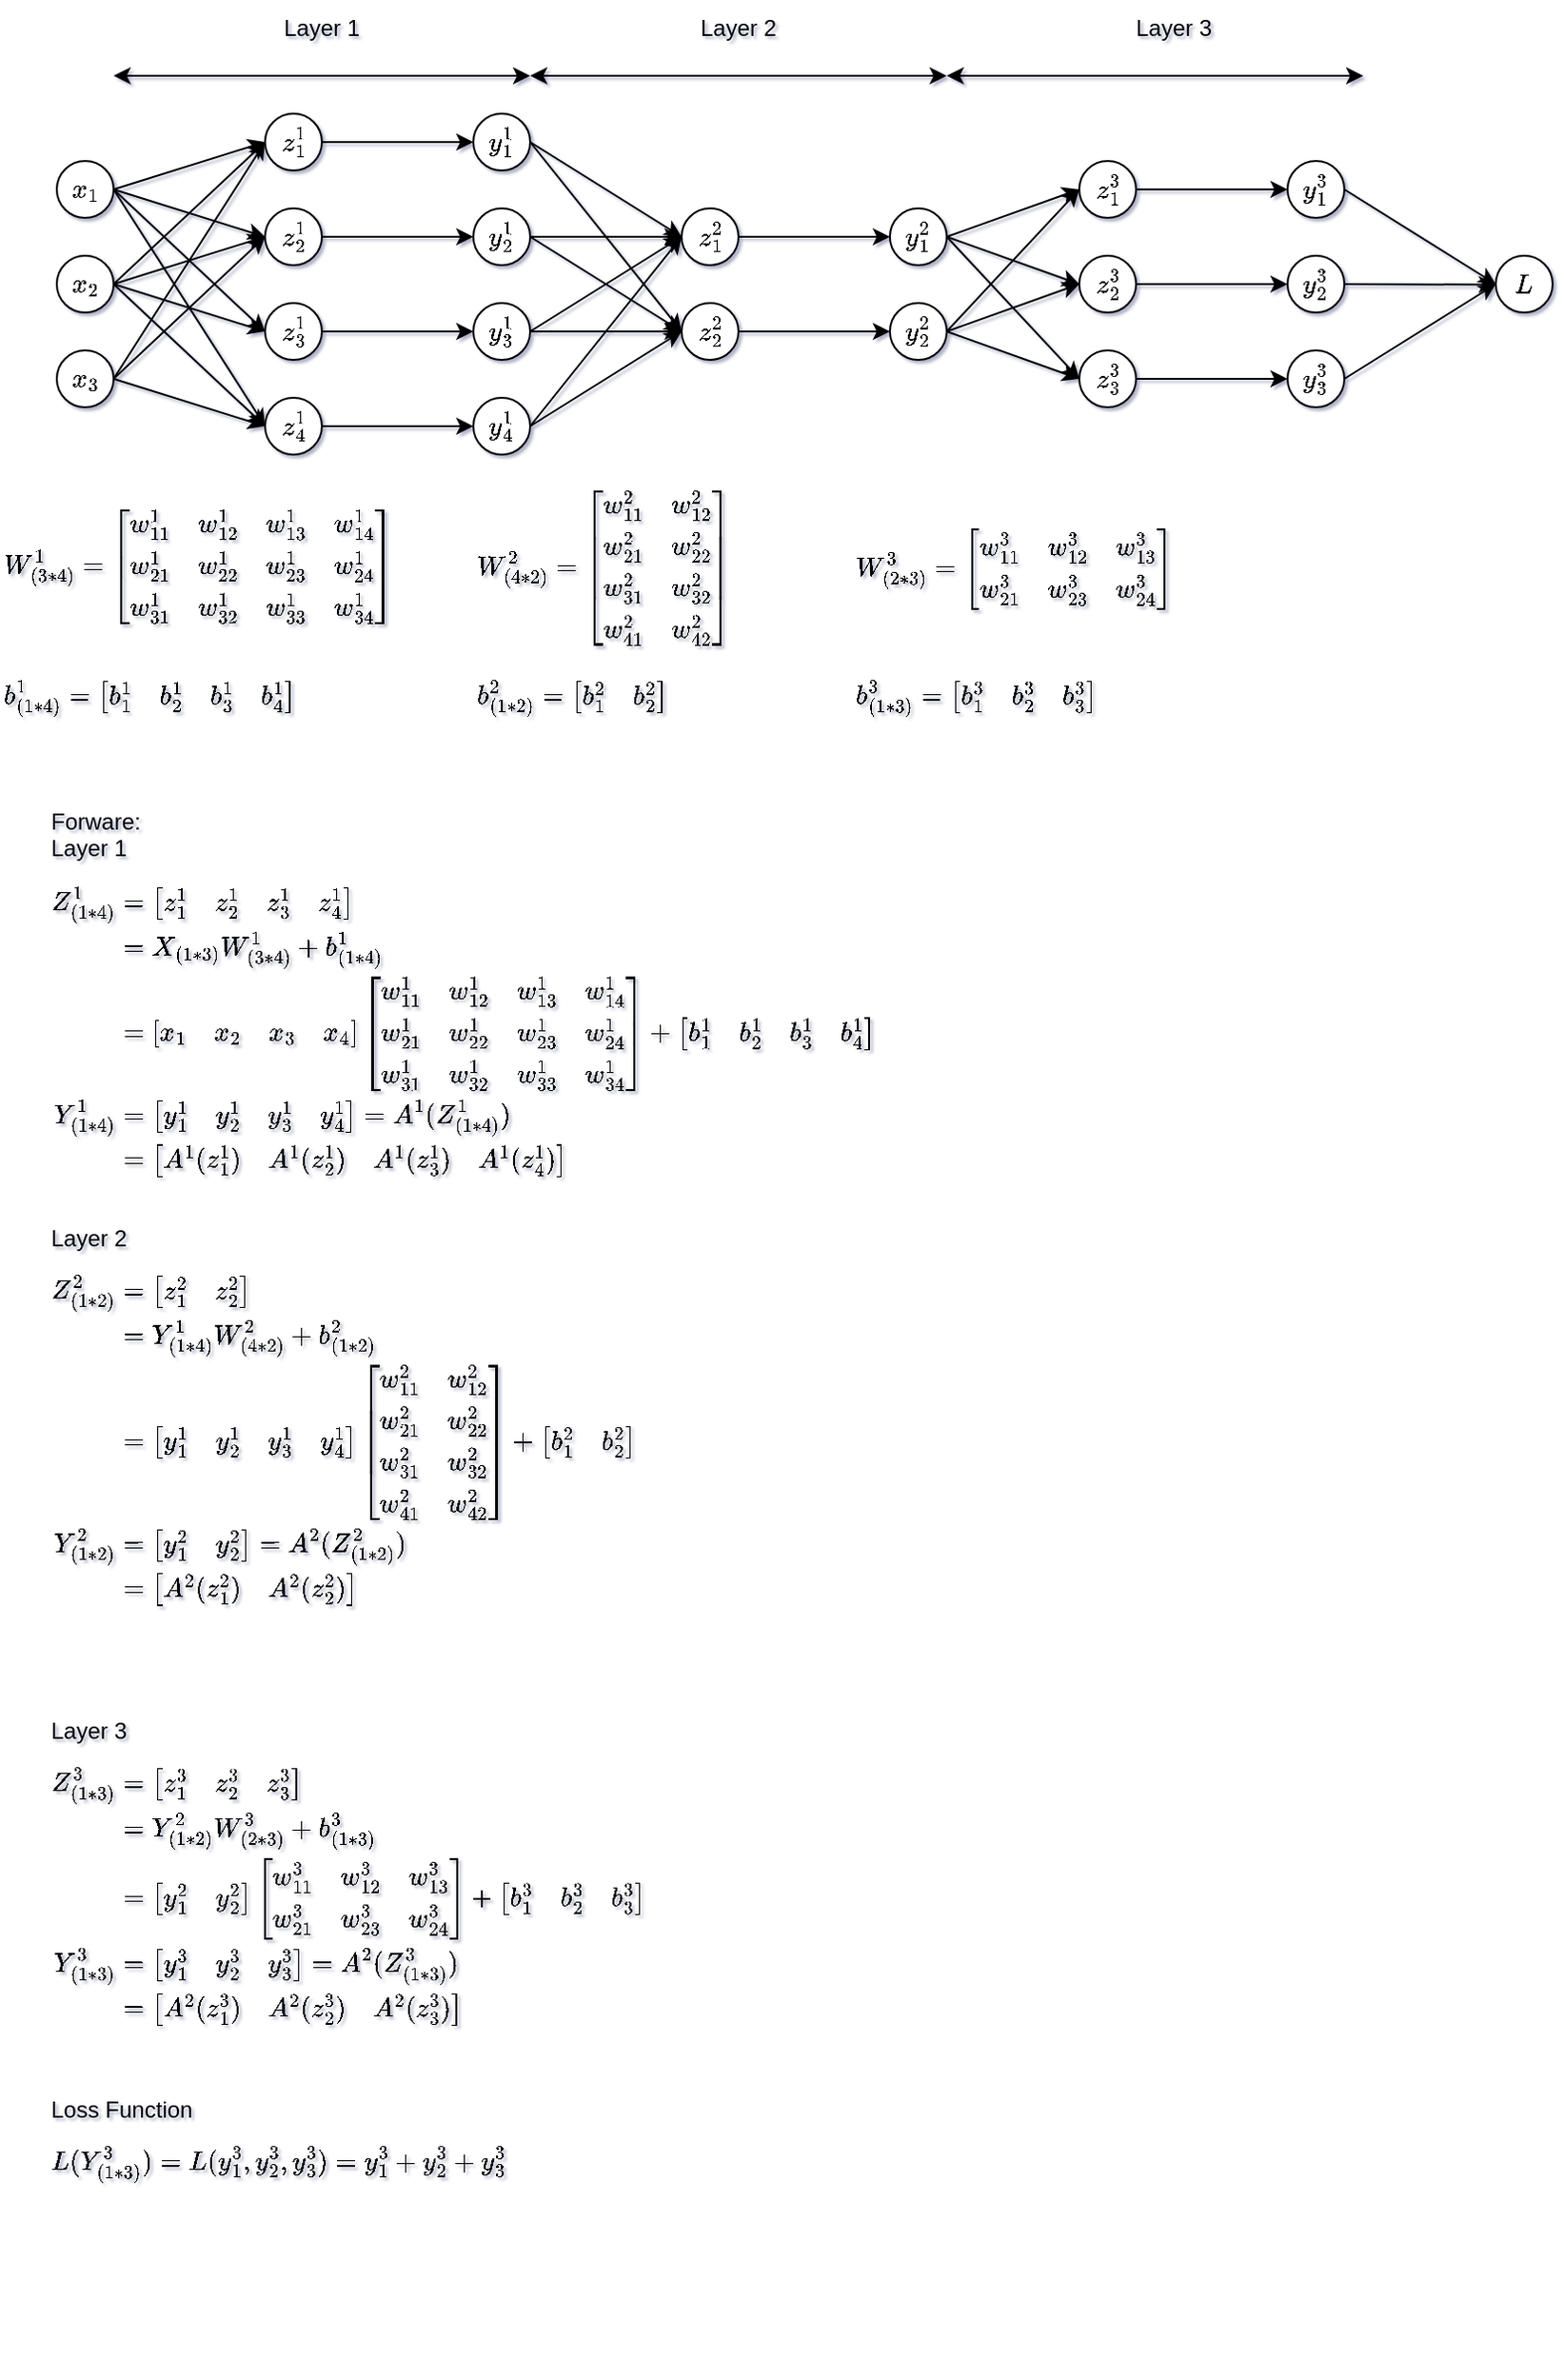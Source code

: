 <mxfile version="22.0.0" type="device">
  <diagram id="HJT9LO3EbXlPOwvquBRK" name="Page-1">
    <mxGraphModel dx="819" dy="482" grid="1" gridSize="10" guides="1" tooltips="1" connect="1" arrows="1" fold="1" page="1" pageScale="1" pageWidth="850" pageHeight="1100" background="none" math="1" shadow="1">
      <root>
        <mxCell id="0" />
        <mxCell id="1" parent="0" />
        <mxCell id="XCKVs0U8oVUZTm7zg6oK-27" style="rounded=0;orthogonalLoop=1;jettySize=auto;html=1;exitX=1;exitY=0.5;exitDx=0;exitDy=0;entryX=0;entryY=0.5;entryDx=0;entryDy=0;" edge="1" parent="1" source="2" target="XCKVs0U8oVUZTm7zg6oK-6">
          <mxGeometry relative="1" as="geometry" />
        </mxCell>
        <mxCell id="XCKVs0U8oVUZTm7zg6oK-28" style="rounded=0;orthogonalLoop=1;jettySize=auto;html=1;exitX=1;exitY=0.5;exitDx=0;exitDy=0;entryX=0;entryY=0.5;entryDx=0;entryDy=0;" edge="1" parent="1" source="2" target="XCKVs0U8oVUZTm7zg6oK-7">
          <mxGeometry relative="1" as="geometry" />
        </mxCell>
        <mxCell id="XCKVs0U8oVUZTm7zg6oK-29" style="rounded=0;orthogonalLoop=1;jettySize=auto;html=1;exitX=1;exitY=0.5;exitDx=0;exitDy=0;entryX=0;entryY=0.5;entryDx=0;entryDy=0;" edge="1" parent="1" source="2" target="XCKVs0U8oVUZTm7zg6oK-8">
          <mxGeometry relative="1" as="geometry" />
        </mxCell>
        <mxCell id="XCKVs0U8oVUZTm7zg6oK-30" style="rounded=0;orthogonalLoop=1;jettySize=auto;html=1;exitX=1;exitY=0.5;exitDx=0;exitDy=0;entryX=0;entryY=0.5;entryDx=0;entryDy=0;" edge="1" parent="1" source="2" target="XCKVs0U8oVUZTm7zg6oK-9">
          <mxGeometry relative="1" as="geometry" />
        </mxCell>
        <mxCell id="2" value="$$x_1$$" style="ellipse;whiteSpace=wrap;html=1;aspect=fixed;" parent="1" vertex="1">
          <mxGeometry x="130" y="295" width="30" height="30" as="geometry" />
        </mxCell>
        <mxCell id="XCKVs0U8oVUZTm7zg6oK-32" style="edgeStyle=none;rounded=0;orthogonalLoop=1;jettySize=auto;html=1;exitX=1;exitY=0.5;exitDx=0;exitDy=0;entryX=0;entryY=0.5;entryDx=0;entryDy=0;" edge="1" parent="1" source="XCKVs0U8oVUZTm7zg6oK-3" target="XCKVs0U8oVUZTm7zg6oK-6">
          <mxGeometry relative="1" as="geometry" />
        </mxCell>
        <mxCell id="XCKVs0U8oVUZTm7zg6oK-33" style="edgeStyle=none;rounded=0;orthogonalLoop=1;jettySize=auto;html=1;exitX=1;exitY=0.5;exitDx=0;exitDy=0;entryX=0;entryY=0.5;entryDx=0;entryDy=0;" edge="1" parent="1" source="XCKVs0U8oVUZTm7zg6oK-3" target="XCKVs0U8oVUZTm7zg6oK-7">
          <mxGeometry relative="1" as="geometry" />
        </mxCell>
        <mxCell id="XCKVs0U8oVUZTm7zg6oK-34" style="edgeStyle=none;rounded=0;orthogonalLoop=1;jettySize=auto;html=1;exitX=1;exitY=0.5;exitDx=0;exitDy=0;entryX=0;entryY=0.5;entryDx=0;entryDy=0;" edge="1" parent="1" source="XCKVs0U8oVUZTm7zg6oK-3" target="XCKVs0U8oVUZTm7zg6oK-8">
          <mxGeometry relative="1" as="geometry" />
        </mxCell>
        <mxCell id="XCKVs0U8oVUZTm7zg6oK-35" style="edgeStyle=none;rounded=0;orthogonalLoop=1;jettySize=auto;html=1;exitX=1;exitY=0.5;exitDx=0;exitDy=0;entryX=0;entryY=0.5;entryDx=0;entryDy=0;" edge="1" parent="1" source="XCKVs0U8oVUZTm7zg6oK-3" target="XCKVs0U8oVUZTm7zg6oK-9">
          <mxGeometry relative="1" as="geometry" />
        </mxCell>
        <mxCell id="XCKVs0U8oVUZTm7zg6oK-3" value="$$x_2$$" style="ellipse;whiteSpace=wrap;html=1;aspect=fixed;" vertex="1" parent="1">
          <mxGeometry x="130" y="345" width="30" height="30" as="geometry" />
        </mxCell>
        <mxCell id="XCKVs0U8oVUZTm7zg6oK-36" style="edgeStyle=none;rounded=0;orthogonalLoop=1;jettySize=auto;html=1;exitX=1;exitY=0.5;exitDx=0;exitDy=0;entryX=0;entryY=0.5;entryDx=0;entryDy=0;" edge="1" parent="1" source="XCKVs0U8oVUZTm7zg6oK-4" target="XCKVs0U8oVUZTm7zg6oK-6">
          <mxGeometry relative="1" as="geometry" />
        </mxCell>
        <mxCell id="XCKVs0U8oVUZTm7zg6oK-37" style="edgeStyle=none;rounded=0;orthogonalLoop=1;jettySize=auto;html=1;exitX=1;exitY=0.5;exitDx=0;exitDy=0;entryX=0;entryY=0.5;entryDx=0;entryDy=0;" edge="1" parent="1" source="XCKVs0U8oVUZTm7zg6oK-4" target="XCKVs0U8oVUZTm7zg6oK-7">
          <mxGeometry relative="1" as="geometry" />
        </mxCell>
        <mxCell id="XCKVs0U8oVUZTm7zg6oK-38" style="edgeStyle=none;rounded=0;orthogonalLoop=1;jettySize=auto;html=1;exitX=1;exitY=0.5;exitDx=0;exitDy=0;entryX=0;entryY=0.5;entryDx=0;entryDy=0;" edge="1" parent="1" source="XCKVs0U8oVUZTm7zg6oK-4" target="XCKVs0U8oVUZTm7zg6oK-9">
          <mxGeometry relative="1" as="geometry" />
        </mxCell>
        <mxCell id="XCKVs0U8oVUZTm7zg6oK-4" value="$$x_3$$" style="ellipse;whiteSpace=wrap;html=1;aspect=fixed;" vertex="1" parent="1">
          <mxGeometry x="130" y="395" width="30" height="30" as="geometry" />
        </mxCell>
        <mxCell id="XCKVs0U8oVUZTm7zg6oK-39" style="edgeStyle=none;rounded=0;orthogonalLoop=1;jettySize=auto;html=1;exitX=1;exitY=0.5;exitDx=0;exitDy=0;entryX=0;entryY=0.5;entryDx=0;entryDy=0;" edge="1" parent="1" source="XCKVs0U8oVUZTm7zg6oK-6" target="XCKVs0U8oVUZTm7zg6oK-10">
          <mxGeometry relative="1" as="geometry" />
        </mxCell>
        <mxCell id="XCKVs0U8oVUZTm7zg6oK-6" value="$$z^1_1$$" style="ellipse;whiteSpace=wrap;html=1;aspect=fixed;" vertex="1" parent="1">
          <mxGeometry x="240" y="270" width="30" height="30" as="geometry" />
        </mxCell>
        <mxCell id="XCKVs0U8oVUZTm7zg6oK-40" style="edgeStyle=none;rounded=0;orthogonalLoop=1;jettySize=auto;html=1;exitX=1;exitY=0.5;exitDx=0;exitDy=0;entryX=0;entryY=0.5;entryDx=0;entryDy=0;" edge="1" parent="1" source="XCKVs0U8oVUZTm7zg6oK-7" target="XCKVs0U8oVUZTm7zg6oK-11">
          <mxGeometry relative="1" as="geometry" />
        </mxCell>
        <mxCell id="XCKVs0U8oVUZTm7zg6oK-7" value="$$z^1&lt;br&gt;_2$$" style="ellipse;whiteSpace=wrap;html=1;aspect=fixed;" vertex="1" parent="1">
          <mxGeometry x="240" y="320" width="30" height="30" as="geometry" />
        </mxCell>
        <mxCell id="XCKVs0U8oVUZTm7zg6oK-41" style="edgeStyle=none;rounded=0;orthogonalLoop=1;jettySize=auto;html=1;exitX=1;exitY=0.5;exitDx=0;exitDy=0;entryX=0;entryY=0.5;entryDx=0;entryDy=0;" edge="1" parent="1" source="XCKVs0U8oVUZTm7zg6oK-8" target="XCKVs0U8oVUZTm7zg6oK-12">
          <mxGeometry relative="1" as="geometry" />
        </mxCell>
        <mxCell id="XCKVs0U8oVUZTm7zg6oK-8" value="$$z^1&lt;br&gt;_3$$" style="ellipse;whiteSpace=wrap;html=1;aspect=fixed;" vertex="1" parent="1">
          <mxGeometry x="240" y="370" width="30" height="30" as="geometry" />
        </mxCell>
        <mxCell id="XCKVs0U8oVUZTm7zg6oK-42" style="edgeStyle=none;rounded=0;orthogonalLoop=1;jettySize=auto;html=1;exitX=1;exitY=0.5;exitDx=0;exitDy=0;entryX=0;entryY=0.5;entryDx=0;entryDy=0;" edge="1" parent="1" source="XCKVs0U8oVUZTm7zg6oK-9" target="XCKVs0U8oVUZTm7zg6oK-13">
          <mxGeometry relative="1" as="geometry" />
        </mxCell>
        <mxCell id="XCKVs0U8oVUZTm7zg6oK-9" value="$$z^1&lt;br&gt;_4$$" style="ellipse;whiteSpace=wrap;html=1;aspect=fixed;" vertex="1" parent="1">
          <mxGeometry x="240" y="420" width="30" height="30" as="geometry" />
        </mxCell>
        <mxCell id="XCKVs0U8oVUZTm7zg6oK-43" style="edgeStyle=none;rounded=0;orthogonalLoop=1;jettySize=auto;html=1;exitX=1;exitY=0.5;exitDx=0;exitDy=0;entryX=0;entryY=0.5;entryDx=0;entryDy=0;" edge="1" parent="1" source="XCKVs0U8oVUZTm7zg6oK-10" target="XCKVs0U8oVUZTm7zg6oK-14">
          <mxGeometry relative="1" as="geometry" />
        </mxCell>
        <mxCell id="XCKVs0U8oVUZTm7zg6oK-44" style="edgeStyle=none;rounded=0;orthogonalLoop=1;jettySize=auto;html=1;exitX=1;exitY=0.5;exitDx=0;exitDy=0;entryX=0;entryY=0.5;entryDx=0;entryDy=0;" edge="1" parent="1" source="XCKVs0U8oVUZTm7zg6oK-10" target="XCKVs0U8oVUZTm7zg6oK-15">
          <mxGeometry relative="1" as="geometry" />
        </mxCell>
        <mxCell id="XCKVs0U8oVUZTm7zg6oK-10" value="$$y^1&lt;br&gt;_1$$" style="ellipse;whiteSpace=wrap;html=1;aspect=fixed;" vertex="1" parent="1">
          <mxGeometry x="350" y="270" width="30" height="30" as="geometry" />
        </mxCell>
        <mxCell id="XCKVs0U8oVUZTm7zg6oK-46" style="edgeStyle=none;rounded=0;orthogonalLoop=1;jettySize=auto;html=1;exitX=1;exitY=0.5;exitDx=0;exitDy=0;entryX=0;entryY=0.5;entryDx=0;entryDy=0;" edge="1" parent="1" source="XCKVs0U8oVUZTm7zg6oK-11" target="XCKVs0U8oVUZTm7zg6oK-14">
          <mxGeometry relative="1" as="geometry" />
        </mxCell>
        <mxCell id="XCKVs0U8oVUZTm7zg6oK-47" style="edgeStyle=none;rounded=0;orthogonalLoop=1;jettySize=auto;html=1;exitX=1;exitY=0.5;exitDx=0;exitDy=0;entryX=0;entryY=0.5;entryDx=0;entryDy=0;" edge="1" parent="1" source="XCKVs0U8oVUZTm7zg6oK-11" target="XCKVs0U8oVUZTm7zg6oK-15">
          <mxGeometry relative="1" as="geometry" />
        </mxCell>
        <mxCell id="XCKVs0U8oVUZTm7zg6oK-11" value="$$y^1&lt;br&gt;_2$$" style="ellipse;whiteSpace=wrap;html=1;aspect=fixed;" vertex="1" parent="1">
          <mxGeometry x="350" y="320" width="30" height="30" as="geometry" />
        </mxCell>
        <mxCell id="XCKVs0U8oVUZTm7zg6oK-48" style="edgeStyle=none;rounded=0;orthogonalLoop=1;jettySize=auto;html=1;exitX=1;exitY=0.5;exitDx=0;exitDy=0;entryX=0;entryY=0.5;entryDx=0;entryDy=0;" edge="1" parent="1" source="XCKVs0U8oVUZTm7zg6oK-12" target="XCKVs0U8oVUZTm7zg6oK-14">
          <mxGeometry relative="1" as="geometry" />
        </mxCell>
        <mxCell id="XCKVs0U8oVUZTm7zg6oK-49" style="edgeStyle=none;rounded=0;orthogonalLoop=1;jettySize=auto;html=1;exitX=1;exitY=0.5;exitDx=0;exitDy=0;entryX=0;entryY=0.5;entryDx=0;entryDy=0;" edge="1" parent="1" source="XCKVs0U8oVUZTm7zg6oK-12" target="XCKVs0U8oVUZTm7zg6oK-15">
          <mxGeometry relative="1" as="geometry" />
        </mxCell>
        <mxCell id="XCKVs0U8oVUZTm7zg6oK-12" value="$$y^1&lt;br&gt;_3$$" style="ellipse;whiteSpace=wrap;html=1;aspect=fixed;" vertex="1" parent="1">
          <mxGeometry x="350" y="370" width="30" height="30" as="geometry" />
        </mxCell>
        <mxCell id="XCKVs0U8oVUZTm7zg6oK-50" style="edgeStyle=none;rounded=0;orthogonalLoop=1;jettySize=auto;html=1;exitX=1;exitY=0.5;exitDx=0;exitDy=0;entryX=0;entryY=0.5;entryDx=0;entryDy=0;" edge="1" parent="1" source="XCKVs0U8oVUZTm7zg6oK-13" target="XCKVs0U8oVUZTm7zg6oK-14">
          <mxGeometry relative="1" as="geometry" />
        </mxCell>
        <mxCell id="XCKVs0U8oVUZTm7zg6oK-51" style="edgeStyle=none;rounded=0;orthogonalLoop=1;jettySize=auto;html=1;exitX=1;exitY=0.5;exitDx=0;exitDy=0;entryX=0;entryY=0.5;entryDx=0;entryDy=0;" edge="1" parent="1" source="XCKVs0U8oVUZTm7zg6oK-13" target="XCKVs0U8oVUZTm7zg6oK-15">
          <mxGeometry relative="1" as="geometry" />
        </mxCell>
        <mxCell id="XCKVs0U8oVUZTm7zg6oK-13" value="$$y^1&lt;br&gt;_4$$" style="ellipse;whiteSpace=wrap;html=1;aspect=fixed;" vertex="1" parent="1">
          <mxGeometry x="350" y="420" width="30" height="30" as="geometry" />
        </mxCell>
        <mxCell id="XCKVs0U8oVUZTm7zg6oK-52" style="edgeStyle=none;rounded=0;orthogonalLoop=1;jettySize=auto;html=1;exitX=1;exitY=0.5;exitDx=0;exitDy=0;entryX=0;entryY=0.5;entryDx=0;entryDy=0;" edge="1" parent="1" source="XCKVs0U8oVUZTm7zg6oK-14" target="XCKVs0U8oVUZTm7zg6oK-21">
          <mxGeometry relative="1" as="geometry" />
        </mxCell>
        <mxCell id="XCKVs0U8oVUZTm7zg6oK-14" value="$$z^2&lt;br&gt;_1$$" style="ellipse;whiteSpace=wrap;html=1;aspect=fixed;" vertex="1" parent="1">
          <mxGeometry x="460" y="320" width="30" height="30" as="geometry" />
        </mxCell>
        <mxCell id="XCKVs0U8oVUZTm7zg6oK-53" style="edgeStyle=none;rounded=0;orthogonalLoop=1;jettySize=auto;html=1;exitX=1;exitY=0.5;exitDx=0;exitDy=0;entryX=0;entryY=0.5;entryDx=0;entryDy=0;" edge="1" parent="1" source="XCKVs0U8oVUZTm7zg6oK-15" target="XCKVs0U8oVUZTm7zg6oK-22">
          <mxGeometry relative="1" as="geometry" />
        </mxCell>
        <mxCell id="XCKVs0U8oVUZTm7zg6oK-15" value="$$z^2&lt;br&gt;_2$$" style="ellipse;whiteSpace=wrap;html=1;aspect=fixed;" vertex="1" parent="1">
          <mxGeometry x="460" y="370" width="30" height="30" as="geometry" />
        </mxCell>
        <mxCell id="XCKVs0U8oVUZTm7zg6oK-18" value="$$z^3&lt;br&gt;_1$$" style="ellipse;whiteSpace=wrap;html=1;aspect=fixed;" vertex="1" parent="1">
          <mxGeometry x="670" y="295" width="30" height="30" as="geometry" />
        </mxCell>
        <mxCell id="XCKVs0U8oVUZTm7zg6oK-61" style="edgeStyle=none;rounded=0;orthogonalLoop=1;jettySize=auto;html=1;exitX=1;exitY=0.5;exitDx=0;exitDy=0;entryX=0;entryY=0.5;entryDx=0;entryDy=0;" edge="1" parent="1" source="XCKVs0U8oVUZTm7zg6oK-19" target="XCKVs0U8oVUZTm7zg6oK-24">
          <mxGeometry relative="1" as="geometry" />
        </mxCell>
        <mxCell id="XCKVs0U8oVUZTm7zg6oK-19" value="$$z^3_2$$" style="ellipse;whiteSpace=wrap;html=1;aspect=fixed;" vertex="1" parent="1">
          <mxGeometry x="670" y="345" width="30" height="30" as="geometry" />
        </mxCell>
        <mxCell id="XCKVs0U8oVUZTm7zg6oK-62" style="edgeStyle=none;rounded=0;orthogonalLoop=1;jettySize=auto;html=1;exitX=1;exitY=0.5;exitDx=0;exitDy=0;entryX=0;entryY=0.5;entryDx=0;entryDy=0;" edge="1" parent="1" source="XCKVs0U8oVUZTm7zg6oK-20" target="XCKVs0U8oVUZTm7zg6oK-25">
          <mxGeometry relative="1" as="geometry" />
        </mxCell>
        <mxCell id="XCKVs0U8oVUZTm7zg6oK-20" value="$$z^3_3$$" style="ellipse;whiteSpace=wrap;html=1;aspect=fixed;" vertex="1" parent="1">
          <mxGeometry x="670" y="395" width="30" height="30" as="geometry" />
        </mxCell>
        <mxCell id="XCKVs0U8oVUZTm7zg6oK-54" style="edgeStyle=none;rounded=0;orthogonalLoop=1;jettySize=auto;html=1;exitX=1;exitY=0.5;exitDx=0;exitDy=0;entryX=0;entryY=0.5;entryDx=0;entryDy=0;" edge="1" parent="1" source="XCKVs0U8oVUZTm7zg6oK-21" target="XCKVs0U8oVUZTm7zg6oK-18">
          <mxGeometry relative="1" as="geometry" />
        </mxCell>
        <mxCell id="XCKVs0U8oVUZTm7zg6oK-55" style="edgeStyle=none;rounded=0;orthogonalLoop=1;jettySize=auto;html=1;exitX=1;exitY=0.5;exitDx=0;exitDy=0;entryX=0;entryY=0.5;entryDx=0;entryDy=0;" edge="1" parent="1" source="XCKVs0U8oVUZTm7zg6oK-21" target="XCKVs0U8oVUZTm7zg6oK-19">
          <mxGeometry relative="1" as="geometry" />
        </mxCell>
        <mxCell id="XCKVs0U8oVUZTm7zg6oK-56" style="edgeStyle=none;rounded=0;orthogonalLoop=1;jettySize=auto;html=1;exitX=1;exitY=0.5;exitDx=0;exitDy=0;entryX=0;entryY=0.5;entryDx=0;entryDy=0;" edge="1" parent="1" source="XCKVs0U8oVUZTm7zg6oK-21" target="XCKVs0U8oVUZTm7zg6oK-20">
          <mxGeometry relative="1" as="geometry" />
        </mxCell>
        <mxCell id="XCKVs0U8oVUZTm7zg6oK-21" value="$$y^2&lt;br&gt;_1$$" style="ellipse;whiteSpace=wrap;html=1;aspect=fixed;" vertex="1" parent="1">
          <mxGeometry x="570" y="320" width="30" height="30" as="geometry" />
        </mxCell>
        <mxCell id="XCKVs0U8oVUZTm7zg6oK-57" style="edgeStyle=none;rounded=0;orthogonalLoop=1;jettySize=auto;html=1;exitX=1;exitY=0.5;exitDx=0;exitDy=0;entryX=0;entryY=0.5;entryDx=0;entryDy=0;" edge="1" parent="1" source="XCKVs0U8oVUZTm7zg6oK-22" target="XCKVs0U8oVUZTm7zg6oK-18">
          <mxGeometry relative="1" as="geometry" />
        </mxCell>
        <mxCell id="XCKVs0U8oVUZTm7zg6oK-58" style="edgeStyle=none;rounded=0;orthogonalLoop=1;jettySize=auto;html=1;exitX=1;exitY=0.5;exitDx=0;exitDy=0;entryX=0;entryY=0.5;entryDx=0;entryDy=0;" edge="1" parent="1" source="XCKVs0U8oVUZTm7zg6oK-22" target="XCKVs0U8oVUZTm7zg6oK-19">
          <mxGeometry relative="1" as="geometry" />
        </mxCell>
        <mxCell id="XCKVs0U8oVUZTm7zg6oK-59" style="edgeStyle=none;rounded=0;orthogonalLoop=1;jettySize=auto;html=1;exitX=1;exitY=0.5;exitDx=0;exitDy=0;entryX=0;entryY=0.5;entryDx=0;entryDy=0;" edge="1" parent="1" source="XCKVs0U8oVUZTm7zg6oK-22" target="XCKVs0U8oVUZTm7zg6oK-20">
          <mxGeometry relative="1" as="geometry" />
        </mxCell>
        <mxCell id="XCKVs0U8oVUZTm7zg6oK-22" value="$$y^2&lt;br&gt;_2$$" style="ellipse;whiteSpace=wrap;html=1;aspect=fixed;" vertex="1" parent="1">
          <mxGeometry x="570" y="370" width="30" height="30" as="geometry" />
        </mxCell>
        <mxCell id="XCKVs0U8oVUZTm7zg6oK-63" style="edgeStyle=none;rounded=0;orthogonalLoop=1;jettySize=auto;html=1;exitX=1;exitY=0.5;exitDx=0;exitDy=0;entryX=0;entryY=0.5;entryDx=0;entryDy=0;" edge="1" parent="1" source="XCKVs0U8oVUZTm7zg6oK-23" target="XCKVs0U8oVUZTm7zg6oK-26">
          <mxGeometry relative="1" as="geometry" />
        </mxCell>
        <mxCell id="XCKVs0U8oVUZTm7zg6oK-23" value="$$y^3&lt;br&gt;_1$$" style="ellipse;whiteSpace=wrap;html=1;aspect=fixed;" vertex="1" parent="1">
          <mxGeometry x="780" y="295" width="30" height="30" as="geometry" />
        </mxCell>
        <mxCell id="XCKVs0U8oVUZTm7zg6oK-64" style="edgeStyle=none;rounded=0;orthogonalLoop=1;jettySize=auto;html=1;exitX=1;exitY=0.5;exitDx=0;exitDy=0;" edge="1" parent="1" source="XCKVs0U8oVUZTm7zg6oK-24">
          <mxGeometry relative="1" as="geometry">
            <mxPoint x="890" y="360.286" as="targetPoint" />
          </mxGeometry>
        </mxCell>
        <mxCell id="XCKVs0U8oVUZTm7zg6oK-24" value="$$y^3_2$$" style="ellipse;whiteSpace=wrap;html=1;aspect=fixed;" vertex="1" parent="1">
          <mxGeometry x="780" y="345" width="30" height="30" as="geometry" />
        </mxCell>
        <mxCell id="XCKVs0U8oVUZTm7zg6oK-65" style="edgeStyle=none;rounded=0;orthogonalLoop=1;jettySize=auto;html=1;exitX=1;exitY=0.5;exitDx=0;exitDy=0;entryX=0;entryY=0.5;entryDx=0;entryDy=0;" edge="1" parent="1" source="XCKVs0U8oVUZTm7zg6oK-25" target="XCKVs0U8oVUZTm7zg6oK-26">
          <mxGeometry relative="1" as="geometry" />
        </mxCell>
        <mxCell id="XCKVs0U8oVUZTm7zg6oK-25" value="$$y^3_3$$" style="ellipse;whiteSpace=wrap;html=1;aspect=fixed;" vertex="1" parent="1">
          <mxGeometry x="780" y="395" width="30" height="30" as="geometry" />
        </mxCell>
        <mxCell id="XCKVs0U8oVUZTm7zg6oK-26" value="$$L$$" style="ellipse;whiteSpace=wrap;html=1;aspect=fixed;" vertex="1" parent="1">
          <mxGeometry x="890" y="345" width="30" height="30" as="geometry" />
        </mxCell>
        <mxCell id="XCKVs0U8oVUZTm7zg6oK-60" style="edgeStyle=none;rounded=0;orthogonalLoop=1;jettySize=auto;html=1;exitX=1;exitY=0.5;exitDx=0;exitDy=0;entryX=0;entryY=0.5;entryDx=0;entryDy=0;" edge="1" parent="1" source="XCKVs0U8oVUZTm7zg6oK-18" target="XCKVs0U8oVUZTm7zg6oK-23">
          <mxGeometry relative="1" as="geometry" />
        </mxCell>
        <mxCell id="XCKVs0U8oVUZTm7zg6oK-66" value="" style="endArrow=classic;startArrow=classic;html=1;rounded=0;" edge="1" parent="1">
          <mxGeometry width="50" height="50" relative="1" as="geometry">
            <mxPoint x="160" y="250" as="sourcePoint" />
            <mxPoint x="380" y="250" as="targetPoint" />
          </mxGeometry>
        </mxCell>
        <mxCell id="XCKVs0U8oVUZTm7zg6oK-67" value="" style="endArrow=classic;startArrow=classic;html=1;rounded=0;" edge="1" parent="1">
          <mxGeometry width="50" height="50" relative="1" as="geometry">
            <mxPoint x="380" y="250" as="sourcePoint" />
            <mxPoint x="600" y="250" as="targetPoint" />
          </mxGeometry>
        </mxCell>
        <mxCell id="XCKVs0U8oVUZTm7zg6oK-68" value="" style="endArrow=classic;startArrow=classic;html=1;rounded=0;" edge="1" parent="1">
          <mxGeometry width="50" height="50" relative="1" as="geometry">
            <mxPoint x="600" y="250" as="sourcePoint" />
            <mxPoint x="820" y="250" as="targetPoint" />
          </mxGeometry>
        </mxCell>
        <mxCell id="XCKVs0U8oVUZTm7zg6oK-69" value="Layer 1" style="text;strokeColor=none;align=center;fillColor=none;html=1;verticalAlign=middle;whiteSpace=wrap;rounded=0;" vertex="1" parent="1">
          <mxGeometry x="240" y="210" width="60" height="30" as="geometry" />
        </mxCell>
        <mxCell id="XCKVs0U8oVUZTm7zg6oK-70" value="Layer 2" style="text;strokeColor=none;align=center;fillColor=none;html=1;verticalAlign=middle;whiteSpace=wrap;rounded=0;" vertex="1" parent="1">
          <mxGeometry x="460" y="210" width="60" height="30" as="geometry" />
        </mxCell>
        <mxCell id="XCKVs0U8oVUZTm7zg6oK-71" value="Layer 3" style="text;strokeColor=none;align=center;fillColor=none;html=1;verticalAlign=middle;whiteSpace=wrap;rounded=0;" vertex="1" parent="1">
          <mxGeometry x="690" y="210" width="60" height="30" as="geometry" />
        </mxCell>
        <mxCell id="XCKVs0U8oVUZTm7zg6oK-72" value="$$W^1_{(3*4)}=&lt;br&gt;\begin{bmatrix}&lt;br&gt;w^1_{11} &amp;amp; w^1_{12} &amp;amp; w^1_{13} &amp;amp; w^1_{14} \\&lt;br&gt;w^1_{21}&amp;nbsp;&amp;amp; w^1_{22} &amp;amp; w^1_{23} &amp;amp; w^1_{24}&amp;nbsp;\\&lt;br&gt;w^1_{31}&amp;nbsp;&amp;amp; w^1_{32} &amp;amp; w^1_{33} &amp;amp; w^1_{34}&lt;br&gt;\end{bmatrix}$$" style="text;strokeColor=none;align=left;fillColor=none;html=1;verticalAlign=top;whiteSpace=wrap;rounded=0;" vertex="1" parent="1">
          <mxGeometry x="100" y="460" width="210" height="90" as="geometry" />
        </mxCell>
        <mxCell id="XCKVs0U8oVUZTm7zg6oK-73" value="$$b^1_{(1*4)}=&lt;br&gt;\begin{bmatrix}&lt;br&gt;b^1_1 &amp;amp; b^1_2 &amp;amp; b^1_3 &amp;amp; b^1_4&lt;br&gt;\end{bmatrix}$$" style="text;strokeColor=none;align=left;fillColor=none;html=1;verticalAlign=top;whiteSpace=wrap;rounded=0;" vertex="1" parent="1">
          <mxGeometry x="100" y="550" width="150" height="50" as="geometry" />
        </mxCell>
        <mxCell id="XCKVs0U8oVUZTm7zg6oK-74" value="$$b^2_{(1*2)}=&lt;br&gt;\begin{bmatrix}&lt;br&gt;b^2_1 &amp;amp; b^2_2&lt;br&gt;\end{bmatrix}$$" style="text;strokeColor=none;align=left;fillColor=none;html=1;verticalAlign=top;whiteSpace=wrap;rounded=0;" vertex="1" parent="1">
          <mxGeometry x="350" y="550" width="110" height="50" as="geometry" />
        </mxCell>
        <mxCell id="XCKVs0U8oVUZTm7zg6oK-75" value="$$W^2_{(4*2)}=&lt;br&gt;\begin{bmatrix}&lt;br&gt;w^2_{11} &amp;amp; w^2_{12} \\&lt;br&gt;w^2_{21}&amp;nbsp;&amp;amp; w^2_{22} \\&lt;br&gt;w^2_{31}&amp;nbsp;&amp;amp; w^2_{32} \\&lt;br&gt;w^2_{41} &amp;amp; w^2_{42}&lt;br&gt;\end{bmatrix}$$" style="text;strokeColor=none;align=left;fillColor=none;html=1;verticalAlign=top;whiteSpace=wrap;rounded=0;" vertex="1" parent="1">
          <mxGeometry x="350" y="450" width="140" height="110" as="geometry" />
        </mxCell>
        <mxCell id="XCKVs0U8oVUZTm7zg6oK-76" value="$$W^3_{(2*3)}=&lt;br&gt;\begin{bmatrix}&lt;br&gt;w^3_{11} &amp;amp; w^3_{12} &amp;amp; w^3_{13} \\&lt;br&gt;w^3_{21} &amp;amp; w^3_{23} &amp;amp; w^3_{24}&lt;br&gt;\end{bmatrix}&lt;br&gt;$$" style="text;strokeColor=none;align=left;fillColor=none;html=1;verticalAlign=top;whiteSpace=wrap;rounded=0;" vertex="1" parent="1">
          <mxGeometry x="550" y="470" width="170" height="80" as="geometry" />
        </mxCell>
        <mxCell id="XCKVs0U8oVUZTm7zg6oK-77" value="$$b^3_{(1*3)}=&lt;br&gt;\begin{bmatrix}&lt;br&gt;b^3_1 &amp;amp; b^3_2 &amp;amp; b^3_3&lt;br&gt;\end{bmatrix}$$" style="text;strokeColor=none;align=left;fillColor=none;html=1;verticalAlign=top;whiteSpace=wrap;rounded=0;" vertex="1" parent="1">
          <mxGeometry x="550" y="550" width="130" height="50" as="geometry" />
        </mxCell>
        <mxCell id="XCKVs0U8oVUZTm7zg6oK-79" value="Forware:&amp;nbsp;&lt;br&gt;Layer 1&lt;br&gt;$$\begin{flalign}&lt;br&gt;Z^1_{(1*4)}&lt;br&gt;&amp;amp;=&lt;br&gt;\begin{bmatrix}&lt;br&gt;z^1_1 &amp;amp; z^1_2 &amp;amp; z^1_3 &amp;amp; z^1_4&lt;br&gt;\end{bmatrix} \\&lt;br&gt;&amp;amp;=&lt;br&gt;X_{(1*3)}W^1_{(3*4)}+b^1_{(1*4)} \\&lt;br&gt;&amp;amp;=&lt;br&gt;\begin{bmatrix}&lt;br&gt;x_1 &amp;amp; x_2 &amp;amp; x_3 &amp;amp; x_4&lt;br&gt;\end{bmatrix}&lt;br&gt;\begin{bmatrix}&lt;br style=&quot;border-color: var(--border-color);&quot;&gt;w^1_{11} &amp;amp; w^1_{12} &amp;amp; w^1_{13} &amp;amp; w^1_{14} \\&lt;br style=&quot;border-color: var(--border-color);&quot;&gt;w^1_{21}&amp;nbsp;&amp;amp; w^1_{22} &amp;amp; w^1_{23} &amp;amp; w^1_{24}&amp;nbsp;\\&lt;br style=&quot;border-color: var(--border-color);&quot;&gt;w^1_{31}&amp;nbsp;&amp;amp; w^1_{32} &amp;amp; w^1_{33} &amp;amp; w^1_{34}&lt;br style=&quot;border-color: var(--border-color);&quot;&gt;\end{bmatrix}&lt;br&gt;+&lt;br&gt;\begin{bmatrix}&lt;br style=&quot;border-color: var(--border-color);&quot;&gt;b^1_1 &amp;amp; b^1_2 &amp;amp; b^1_3 &amp;amp; b^1_4&lt;br style=&quot;border-color: var(--border-color);&quot;&gt;\end{bmatrix} \\&lt;br&gt;Y^1_{(1*4)}&lt;br&gt;&amp;amp;=&lt;br&gt;\begin{bmatrix}&lt;br style=&quot;border-color: var(--border-color);&quot;&gt;y^1_1 &amp;amp; y^1_2 &amp;amp; y^1_3 &amp;amp; y^1_4&lt;br style=&quot;border-color: var(--border-color);&quot;&gt;\end{bmatrix}&lt;br&gt;=&lt;br&gt;A^1(Z^1_{(1*4)}) \\&lt;br&gt;&amp;amp;=&lt;br&gt;\begin{bmatrix}&lt;br style=&quot;border-color: var(--border-color);&quot;&gt;A^1(z^1_1) &amp;amp;A^1(z^1_2) &amp;amp;A^1(z^1_3) &amp;amp;A^1(z^1_4)&lt;br style=&quot;border-color: var(--border-color);&quot;&gt;\end{bmatrix}&lt;br&gt;\end{flalign}$$" style="text;strokeColor=none;align=left;fillColor=none;html=1;verticalAlign=top;whiteSpace=wrap;rounded=0;" vertex="1" parent="1">
          <mxGeometry x="125" y="630" width="445" height="220" as="geometry" />
        </mxCell>
        <mxCell id="XCKVs0U8oVUZTm7zg6oK-81" value="Layer 2&lt;br style=&quot;border-color: var(--border-color);&quot;&gt;$$\begin{flalign}&lt;br style=&quot;border-color: var(--border-color);&quot;&gt;Z^2_{(1*2)}&lt;br style=&quot;border-color: var(--border-color);&quot;&gt;&amp;amp;=&lt;br style=&quot;border-color: var(--border-color);&quot;&gt;\begin{bmatrix} z^2_1 &amp;amp; z^2_2 \end{bmatrix} \\&lt;br style=&quot;border-color: var(--border-color);&quot;&gt;&amp;amp;=&lt;br style=&quot;border-color: var(--border-color);&quot;&gt;Y^1_{(1*4)}W^2_{(4*2)}+b^2_{(1*2)} \\&lt;br style=&quot;border-color: var(--border-color);&quot;&gt;&amp;amp;=&lt;br style=&quot;border-color: var(--border-color);&quot;&gt;\begin{bmatrix}&lt;br style=&quot;border-color: var(--border-color);&quot;&gt;y^1_1 &amp;amp; y^1_2 &amp;amp; y^1_3 &amp;amp; y^1_4&lt;br style=&quot;border-color: var(--border-color);&quot;&gt;\end{bmatrix}&lt;br style=&quot;border-color: var(--border-color);&quot;&gt;\begin{bmatrix}&lt;br style=&quot;border-color: var(--border-color);&quot;&gt;w^2_{11} &amp;amp; w^2_{12} \\&lt;br style=&quot;border-color: var(--border-color);&quot;&gt;w^2_{21}&amp;nbsp;&amp;amp; w^2_{22} \\&lt;br style=&quot;border-color: var(--border-color);&quot;&gt;w^2_{31}&amp;nbsp;&amp;amp; w^2_{32} \\&lt;br style=&quot;border-color: var(--border-color);&quot;&gt;w^2_{41} &amp;amp; w^2_{42}&lt;br style=&quot;border-color: var(--border-color);&quot;&gt;\end{bmatrix}&lt;br style=&quot;border-color: var(--border-color);&quot;&gt;+&lt;br style=&quot;border-color: var(--border-color);&quot;&gt;\begin{bmatrix} b^2_1 &amp;amp; b^2_2 \end{bmatrix} \\&lt;br style=&quot;border-color: var(--border-color);&quot;&gt;Y^2_{(1*2)}&lt;br style=&quot;border-color: var(--border-color);&quot;&gt;&amp;amp;=&lt;br style=&quot;border-color: var(--border-color);&quot;&gt;\begin{bmatrix} y^2_1 &amp;amp; y^2_2 \end{bmatrix}&lt;br style=&quot;border-color: var(--border-color);&quot;&gt;=&lt;br style=&quot;border-color: var(--border-color);&quot;&gt;A^2(Z^2_{(1*2)}) \\&lt;br style=&quot;border-color: var(--border-color);&quot;&gt;&amp;amp;=&lt;br style=&quot;border-color: var(--border-color);&quot;&gt;\begin{bmatrix} A^2(z^2_1) &amp;amp;A^2(z^2_2) \end{bmatrix}&lt;br style=&quot;border-color: var(--border-color);&quot;&gt;\end{flalign}$$" style="text;strokeColor=none;align=left;fillColor=none;html=1;verticalAlign=top;whiteSpace=wrap;rounded=0;" vertex="1" parent="1">
          <mxGeometry x="125" y="850" width="445" height="240" as="geometry" />
        </mxCell>
        <mxCell id="XCKVs0U8oVUZTm7zg6oK-82" value="Layer 3&lt;br style=&quot;border-color: var(--border-color);&quot;&gt;$$\begin{flalign}&lt;br style=&quot;border-color: var(--border-color);&quot;&gt;Z^3_{(1*3)}&lt;br style=&quot;border-color: var(--border-color);&quot;&gt;&amp;amp;=&lt;br style=&quot;border-color: var(--border-color);&quot;&gt;\begin{bmatrix} z^3_1 &amp;amp; z^3_2 &amp;amp; z^3_3 \end{bmatrix} \\&lt;br style=&quot;border-color: var(--border-color);&quot;&gt;&amp;amp;=&lt;br style=&quot;border-color: var(--border-color);&quot;&gt;Y^2_{(1*2)}W^3_{(2*3)}+b^3_{(1*3)} \\&lt;br style=&quot;border-color: var(--border-color);&quot;&gt;&amp;amp;=&lt;br style=&quot;border-color: var(--border-color);&quot;&gt;\begin{bmatrix} y^2_1 &amp;amp; y^2_2 \end{bmatrix}&lt;br style=&quot;border-color: var(--border-color);&quot;&gt;\begin{bmatrix}&lt;br style=&quot;border-color: var(--border-color);&quot;&gt;w^3_{11} &amp;amp; w^3_{12} &amp;amp; w^3_{13} \\&lt;br style=&quot;border-color: var(--border-color);&quot;&gt;w^3_{21} &amp;amp; w^3_{23} &amp;amp; w^3_{24}&lt;br style=&quot;border-color: var(--border-color);&quot;&gt;\end{bmatrix}&lt;br style=&quot;border-color: var(--border-color);&quot;&gt;+&lt;br style=&quot;border-color: var(--border-color);&quot;&gt;\begin{bmatrix} b^3_1 &amp;amp; b^3_2 &amp;amp; b^3_3 \end{bmatrix} \\&lt;br style=&quot;border-color: var(--border-color);&quot;&gt;Y^3_{(1*3)}&lt;br style=&quot;border-color: var(--border-color);&quot;&gt;&amp;amp;=&lt;br style=&quot;border-color: var(--border-color);&quot;&gt;\begin{bmatrix} y^3_1 &amp;amp; y^3_2 &amp;amp; y^3_3 \end{bmatrix}&lt;br style=&quot;border-color: var(--border-color);&quot;&gt;=&lt;br style=&quot;border-color: var(--border-color);&quot;&gt;A^2(Z^3_{(1*3)}) \\&lt;br style=&quot;border-color: var(--border-color);&quot;&gt;&amp;amp;=&lt;br style=&quot;border-color: var(--border-color);&quot;&gt;\begin{bmatrix} A^2(z^3_1) &amp;amp; A^2(z^3_2) &amp;amp; A^2(z^3_3)&amp;nbsp;\end{bmatrix}&lt;br style=&quot;border-color: var(--border-color);&quot;&gt;\end{flalign}$$" style="text;strokeColor=none;align=left;fillColor=none;html=1;verticalAlign=top;whiteSpace=wrap;rounded=0;" vertex="1" parent="1">
          <mxGeometry x="125" y="1110" width="315" height="180" as="geometry" />
        </mxCell>
        <mxCell id="XCKVs0U8oVUZTm7zg6oK-83" value="Loss Function&lt;br style=&quot;border-color: var(--border-color);&quot;&gt;$$L(Y^3_{(1*3)})=L(y^3_1,y^3_2,y^3_3)=y^3_1+y^3_2+y^3_3&lt;br&gt;$$" style="text;strokeColor=none;align=left;fillColor=none;html=1;verticalAlign=top;whiteSpace=wrap;rounded=0;" vertex="1" parent="1">
          <mxGeometry x="125" y="1310" width="255" height="60" as="geometry" />
        </mxCell>
      </root>
    </mxGraphModel>
  </diagram>
</mxfile>
